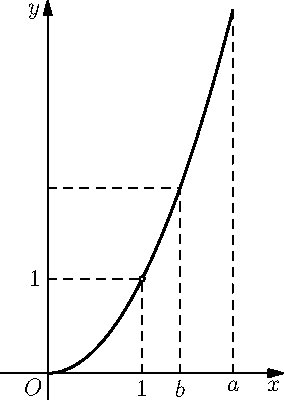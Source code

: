 size(200);
import graph;
real f(real x){return x^2;}
real b=1.4;
real a=f(b);

draw(graph(f,0,a),linewidth(1));
label("$O$",(0,0),SW);

label("$1$",1,S);
label("$1$",(0,1),W);

pair P=(b,a);
draw((0,P.y)--P--(P.x,0),dashed);
draw((0,1)--(1,1)--(1,0),dashed);
draw((a,f(a))--(a,0),dashed);
label("$a$",a,S);
label("$b$",b,S);
xlimits(-0.5,2.4);
axes("$x$","$y$",Arrow());
dot((1,1),UnFill);
